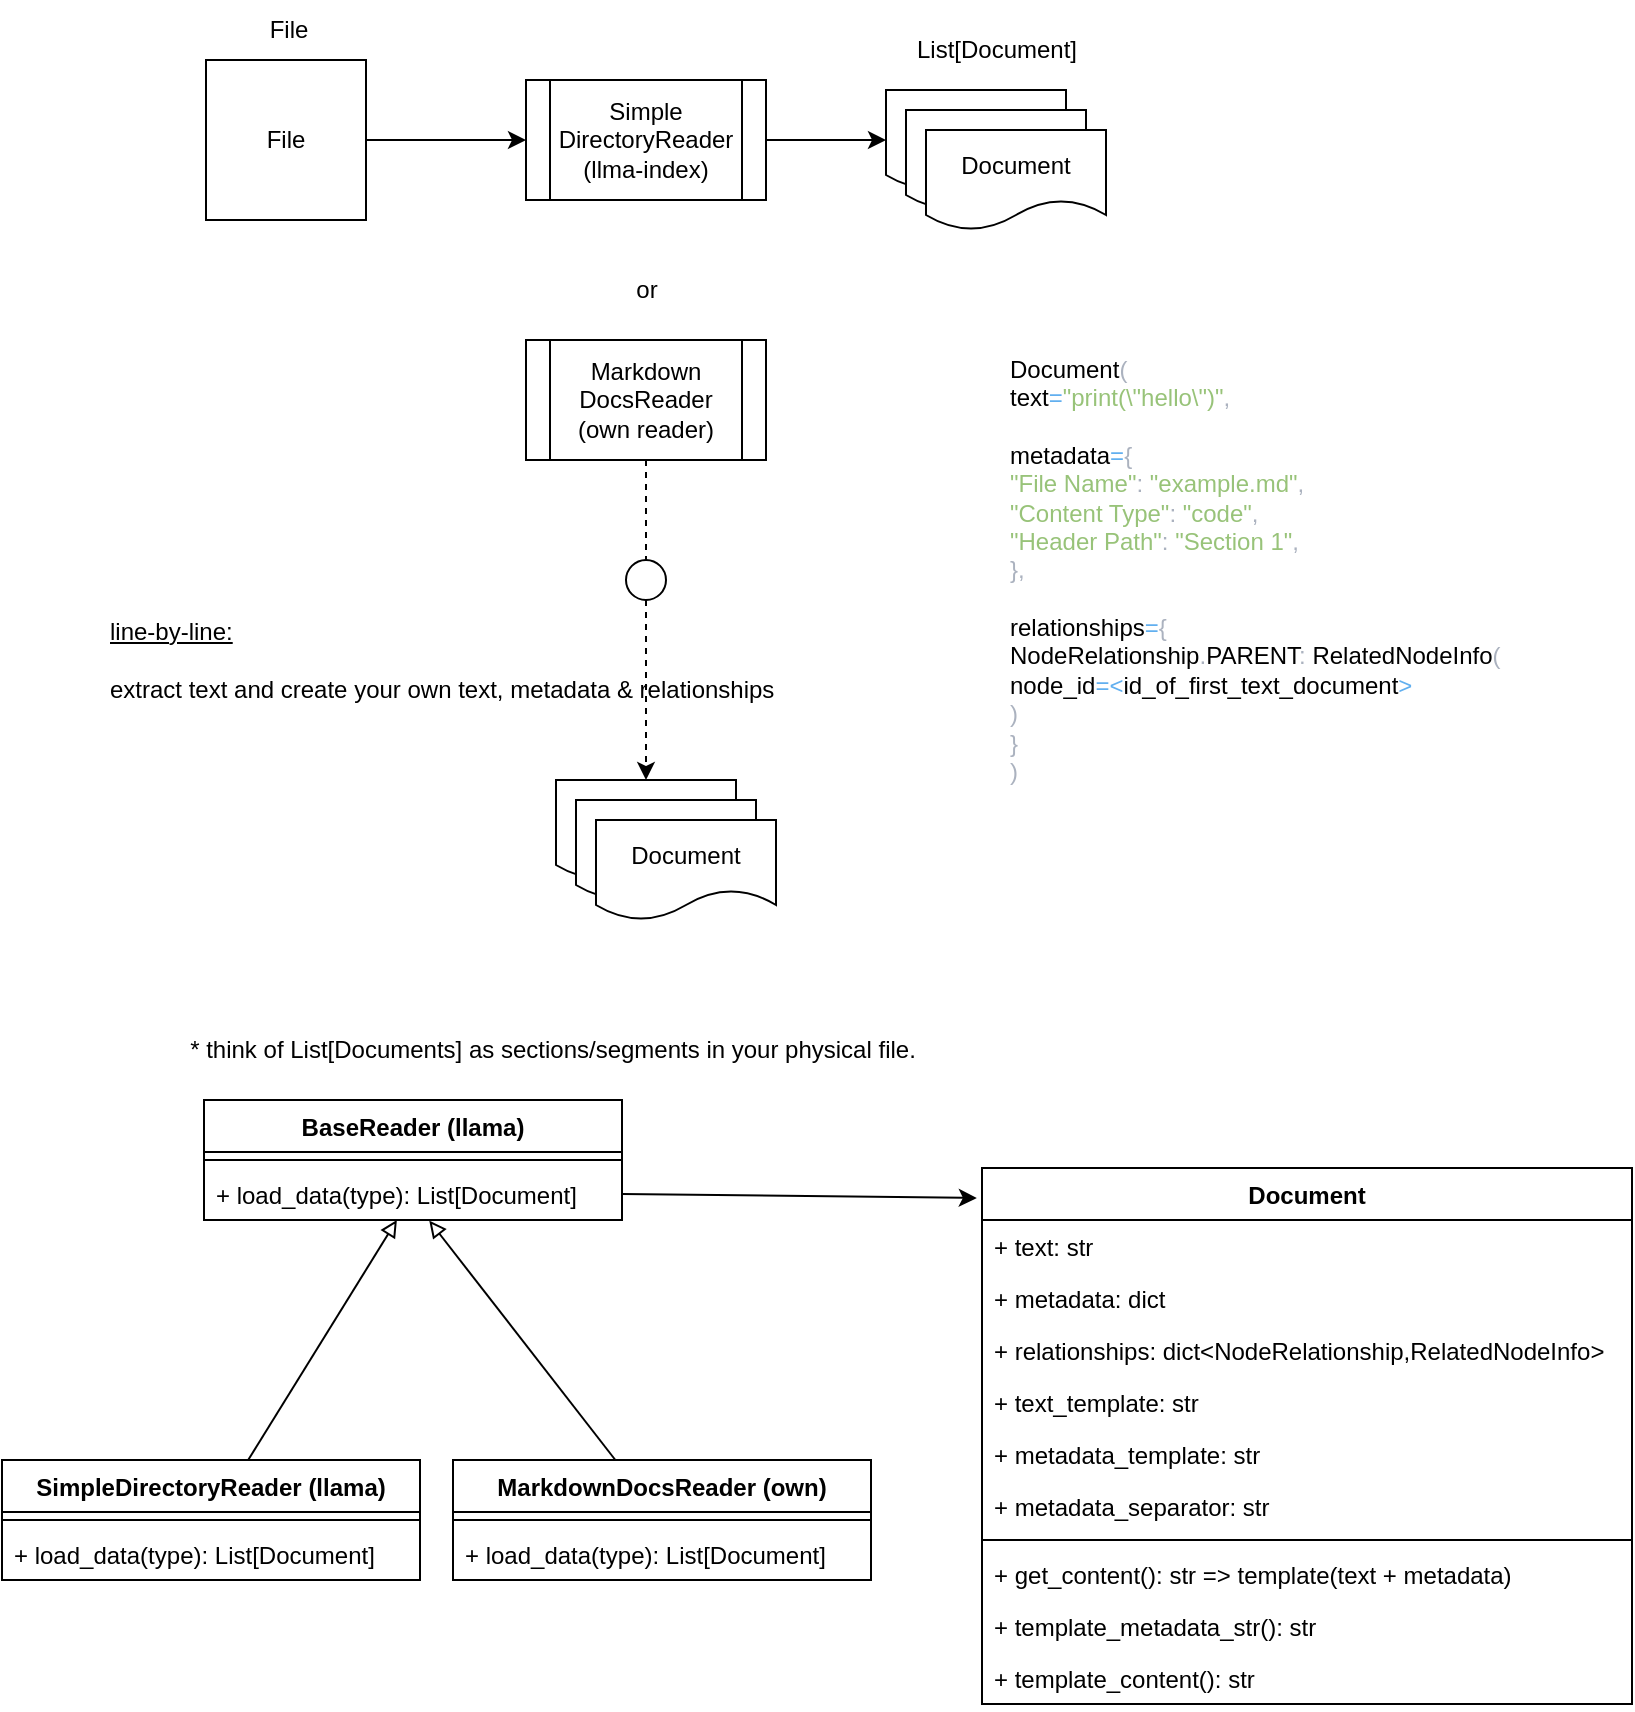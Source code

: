 <mxfile>
    <diagram id="unD7bkULjOMlFm8Qx_BB" name="Page-1">
        <mxGraphModel dx="511" dy="319" grid="1" gridSize="10" guides="1" tooltips="1" connect="1" arrows="1" fold="1" page="1" pageScale="1" pageWidth="850" pageHeight="1100" math="0" shadow="0">
            <root>
                <mxCell id="0"/>
                <mxCell id="1" parent="0"/>
                <mxCell id="8" value="File" style="whiteSpace=wrap;html=1;aspect=fixed;" vertex="1" parent="1">
                    <mxGeometry x="120" y="150" width="80" height="80" as="geometry"/>
                </mxCell>
                <mxCell id="13" style="edgeStyle=none;html=1;entryX=0;entryY=0.5;entryDx=0;entryDy=0;exitX=1;exitY=0.5;exitDx=0;exitDy=0;" edge="1" parent="1" source="8" target="12">
                    <mxGeometry relative="1" as="geometry">
                        <mxPoint x="200" y="190" as="sourcePoint"/>
                    </mxGeometry>
                </mxCell>
                <mxCell id="17" style="edgeStyle=none;html=1;entryX=0;entryY=0.5;entryDx=0;entryDy=0;" edge="1" parent="1" source="12" target="14">
                    <mxGeometry relative="1" as="geometry"/>
                </mxCell>
                <mxCell id="12" value="Simple&lt;br&gt;DirectoryReader&lt;br&gt;(llma-index)" style="shape=process;whiteSpace=wrap;html=1;backgroundOutline=1;" vertex="1" parent="1">
                    <mxGeometry x="280" y="160" width="120" height="60" as="geometry"/>
                </mxCell>
                <mxCell id="14" value="Documents" style="shape=document;whiteSpace=wrap;html=1;boundedLbl=1;" vertex="1" parent="1">
                    <mxGeometry x="460" y="165" width="90" height="50" as="geometry"/>
                </mxCell>
                <mxCell id="15" value="Documents" style="shape=document;whiteSpace=wrap;html=1;boundedLbl=1;" vertex="1" parent="1">
                    <mxGeometry x="470" y="175" width="90" height="50" as="geometry"/>
                </mxCell>
                <mxCell id="16" value="Document" style="shape=document;whiteSpace=wrap;html=1;boundedLbl=1;" vertex="1" parent="1">
                    <mxGeometry x="480" y="185" width="90" height="50" as="geometry"/>
                </mxCell>
                <mxCell id="28" value="File" style="text;html=1;align=center;verticalAlign=middle;resizable=0;points=[];autosize=1;strokeColor=none;fillColor=none;" vertex="1" parent="1">
                    <mxGeometry x="141" y="120" width="40" height="30" as="geometry"/>
                </mxCell>
                <mxCell id="29" value="List[Document]" style="text;html=1;align=center;verticalAlign=middle;resizable=0;points=[];autosize=1;strokeColor=none;fillColor=none;" vertex="1" parent="1">
                    <mxGeometry x="465" y="130" width="100" height="30" as="geometry"/>
                </mxCell>
                <mxCell id="35" style="edgeStyle=none;html=1;dashed=1;startArrow=none;" edge="1" parent="1" source="37" target="34">
                    <mxGeometry relative="1" as="geometry"/>
                </mxCell>
                <mxCell id="30" value="Markdown&lt;br&gt;DocsReader&lt;br&gt;(own reader)" style="shape=process;whiteSpace=wrap;html=1;backgroundOutline=1;" vertex="1" parent="1">
                    <mxGeometry x="280" y="290" width="120" height="60" as="geometry"/>
                </mxCell>
                <mxCell id="31" value="or" style="text;html=1;align=center;verticalAlign=middle;resizable=0;points=[];autosize=1;strokeColor=none;fillColor=none;" vertex="1" parent="1">
                    <mxGeometry x="325" y="250" width="30" height="30" as="geometry"/>
                </mxCell>
                <mxCell id="34" value="Documents" style="shape=document;whiteSpace=wrap;html=1;boundedLbl=1;" vertex="1" parent="1">
                    <mxGeometry x="295" y="510" width="90" height="50" as="geometry"/>
                </mxCell>
                <mxCell id="38" value="" style="edgeStyle=none;html=1;dashed=1;endArrow=none;" edge="1" parent="1" source="30" target="37">
                    <mxGeometry relative="1" as="geometry">
                        <mxPoint x="340" y="350" as="sourcePoint"/>
                        <mxPoint x="340" y="510" as="targetPoint"/>
                    </mxGeometry>
                </mxCell>
                <mxCell id="37" value="" style="ellipse;whiteSpace=wrap;html=1;aspect=fixed;" vertex="1" parent="1">
                    <mxGeometry x="330" y="400" width="20" height="20" as="geometry"/>
                </mxCell>
                <mxCell id="40" value="&lt;span style=&quot;&quot;&gt;&lt;u&gt;line-by-line: &lt;br&gt;&lt;/u&gt;&lt;br&gt;extract text and create&amp;nbsp;your own text, metadata &amp;amp; relationships&lt;/span&gt;" style="text;html=1;align=left;verticalAlign=middle;resizable=0;points=[];autosize=1;strokeColor=none;fillColor=none;" vertex="1" parent="1">
                    <mxGeometry x="70" y="420" width="360" height="60" as="geometry"/>
                </mxCell>
                <mxCell id="46" value="Documents" style="shape=document;whiteSpace=wrap;html=1;boundedLbl=1;" vertex="1" parent="1">
                    <mxGeometry x="305" y="520" width="90" height="50" as="geometry"/>
                </mxCell>
                <mxCell id="47" value="Document" style="shape=document;whiteSpace=wrap;html=1;boundedLbl=1;" vertex="1" parent="1">
                    <mxGeometry x="315" y="530" width="90" height="50" as="geometry"/>
                </mxCell>
                <mxCell id="49" value="Document&lt;span style=&quot;color: rgb(171, 178, 191);&quot; class=&quot;token&quot;&gt;(&lt;/span&gt;&lt;br&gt;    text&lt;span style=&quot;color: rgb(97, 175, 239);&quot; class=&quot;token&quot;&gt;=&lt;/span&gt;&lt;span style=&quot;color: rgb(152, 195, 121);&quot; class=&quot;token&quot;&gt;&quot;print(\&quot;hello\&quot;)&quot;&lt;/span&gt;&lt;span style=&quot;color: rgb(171, 178, 191);&quot; class=&quot;token&quot;&gt;,&lt;br&gt;&lt;/span&gt;&lt;br&gt;    metadata&lt;span style=&quot;color: rgb(97, 175, 239);&quot; class=&quot;token&quot;&gt;=&lt;/span&gt;&lt;span style=&quot;color: rgb(171, 178, 191);&quot; class=&quot;token&quot;&gt;{&lt;/span&gt;&lt;br&gt;        &lt;span style=&quot;color: rgb(152, 195, 121);&quot; class=&quot;token&quot;&gt;&quot;File Name&quot;&lt;/span&gt;&lt;span style=&quot;color: rgb(171, 178, 191);&quot; class=&quot;token&quot;&gt;:&lt;/span&gt; &lt;span style=&quot;color: rgb(152, 195, 121);&quot; class=&quot;token&quot;&gt;&quot;example.md&quot;&lt;/span&gt;&lt;span style=&quot;color: rgb(171, 178, 191);&quot; class=&quot;token&quot;&gt;,&lt;/span&gt;&lt;br&gt;        &lt;span style=&quot;color: rgb(152, 195, 121);&quot; class=&quot;token&quot;&gt;&quot;Content Type&quot;&lt;/span&gt;&lt;span style=&quot;color: rgb(171, 178, 191);&quot; class=&quot;token&quot;&gt;:&lt;/span&gt; &lt;span style=&quot;color: rgb(152, 195, 121);&quot; class=&quot;token&quot;&gt;&quot;code&quot;&lt;/span&gt;&lt;span style=&quot;color: rgb(171, 178, 191);&quot; class=&quot;token&quot;&gt;,&lt;/span&gt;&lt;br&gt;        &lt;span style=&quot;color: rgb(152, 195, 121);&quot; class=&quot;token&quot;&gt;&quot;Header Path&quot;&lt;/span&gt;&lt;span style=&quot;color: rgb(171, 178, 191);&quot; class=&quot;token&quot;&gt;:&lt;/span&gt; &lt;span style=&quot;color: rgb(152, 195, 121);&quot; class=&quot;token&quot;&gt;&quot;Section 1&quot;&lt;/span&gt;&lt;span style=&quot;color: rgb(171, 178, 191);&quot; class=&quot;token&quot;&gt;,&lt;/span&gt;&lt;br&gt;    &lt;span style=&quot;color: rgb(171, 178, 191);&quot; class=&quot;token&quot;&gt;}&lt;/span&gt;&lt;span style=&quot;color: rgb(171, 178, 191);&quot; class=&quot;token&quot;&gt;,&lt;br&gt;&lt;/span&gt;&lt;br&gt;    relationships&lt;span style=&quot;color: rgb(97, 175, 239);&quot; class=&quot;token&quot;&gt;=&lt;/span&gt;&lt;span style=&quot;color: rgb(171, 178, 191);&quot; class=&quot;token&quot;&gt;{&lt;/span&gt;&lt;br&gt;        NodeRelationship&lt;span style=&quot;color: rgb(171, 178, 191);&quot; class=&quot;token&quot;&gt;.&lt;/span&gt;PARENT&lt;span style=&quot;color: rgb(171, 178, 191);&quot; class=&quot;token&quot;&gt;:&lt;/span&gt; RelatedNodeInfo&lt;span style=&quot;color: rgb(171, 178, 191);&quot; class=&quot;token&quot;&gt;(&lt;/span&gt;&lt;br&gt;            node_id&lt;span style=&quot;color: rgb(97, 175, 239);&quot; class=&quot;token&quot;&gt;=&lt;/span&gt;&lt;span style=&quot;color: rgb(97, 175, 239);&quot; class=&quot;token&quot;&gt;&amp;lt;&lt;/span&gt;id_of_first_text_document&lt;span style=&quot;color: rgb(97, 175, 239);&quot; class=&quot;token&quot;&gt;&amp;gt;&lt;/span&gt;&lt;br&gt;        &lt;span style=&quot;color: rgb(171, 178, 191);&quot; class=&quot;token&quot;&gt;)&lt;/span&gt;&lt;br&gt;    &lt;span style=&quot;color: rgb(171, 178, 191);&quot; class=&quot;token&quot;&gt;}&lt;/span&gt;&lt;br&gt;&lt;span style=&quot;color: rgb(171, 178, 191);&quot; class=&quot;token&quot;&gt;)&lt;/span&gt;" style="text;html=1;align=left;verticalAlign=middle;resizable=0;points=[];autosize=1;strokeColor=none;fillColor=none;" vertex="1" parent="1">
                    <mxGeometry x="520" y="290" width="270" height="230" as="geometry"/>
                </mxCell>
                <mxCell id="69" value="* think of List[Documents] as sections/segments in your physical file." style="text;html=1;align=center;verticalAlign=middle;resizable=0;points=[];autosize=1;strokeColor=none;fillColor=none;" vertex="1" parent="1">
                    <mxGeometry x="98" y="630" width="390" height="30" as="geometry"/>
                </mxCell>
                <mxCell id="71" value="Document" style="swimlane;fontStyle=1;align=center;verticalAlign=top;childLayout=stackLayout;horizontal=1;startSize=26;horizontalStack=0;resizeParent=1;resizeParentMax=0;resizeLast=0;collapsible=1;marginBottom=0;" vertex="1" parent="1">
                    <mxGeometry x="508" y="704" width="325" height="268" as="geometry"/>
                </mxCell>
                <mxCell id="72" value="+ text: str" style="text;strokeColor=none;fillColor=none;align=left;verticalAlign=top;spacingLeft=4;spacingRight=4;overflow=hidden;rotatable=0;points=[[0,0.5],[1,0.5]];portConstraint=eastwest;" vertex="1" parent="71">
                    <mxGeometry y="26" width="325" height="26" as="geometry"/>
                </mxCell>
                <mxCell id="85" value="+ metadata: dict" style="text;strokeColor=none;fillColor=none;align=left;verticalAlign=top;spacingLeft=4;spacingRight=4;overflow=hidden;rotatable=0;points=[[0,0.5],[1,0.5]];portConstraint=eastwest;" vertex="1" parent="71">
                    <mxGeometry y="52" width="325" height="26" as="geometry"/>
                </mxCell>
                <mxCell id="84" value="+ relationships: dict&lt;NodeRelationship,RelatedNodeInfo&gt;" style="text;strokeColor=none;fillColor=none;align=left;verticalAlign=top;spacingLeft=4;spacingRight=4;overflow=hidden;rotatable=0;points=[[0,0.5],[1,0.5]];portConstraint=eastwest;" vertex="1" parent="71">
                    <mxGeometry y="78" width="325" height="26" as="geometry"/>
                </mxCell>
                <mxCell id="95" value="+ text_template: str" style="text;strokeColor=none;fillColor=none;align=left;verticalAlign=top;spacingLeft=4;spacingRight=4;overflow=hidden;rotatable=0;points=[[0,0.5],[1,0.5]];portConstraint=eastwest;" vertex="1" parent="71">
                    <mxGeometry y="104" width="325" height="26" as="geometry"/>
                </mxCell>
                <mxCell id="96" value="+ metadata_template: str" style="text;strokeColor=none;fillColor=none;align=left;verticalAlign=top;spacingLeft=4;spacingRight=4;overflow=hidden;rotatable=0;points=[[0,0.5],[1,0.5]];portConstraint=eastwest;" vertex="1" parent="71">
                    <mxGeometry y="130" width="325" height="26" as="geometry"/>
                </mxCell>
                <mxCell id="97" value="+ metadata_separator: str" style="text;strokeColor=none;fillColor=none;align=left;verticalAlign=top;spacingLeft=4;spacingRight=4;overflow=hidden;rotatable=0;points=[[0,0.5],[1,0.5]];portConstraint=eastwest;" vertex="1" parent="71">
                    <mxGeometry y="156" width="325" height="26" as="geometry"/>
                </mxCell>
                <mxCell id="73" value="" style="line;strokeWidth=1;fillColor=none;align=left;verticalAlign=middle;spacingTop=-1;spacingLeft=3;spacingRight=3;rotatable=0;labelPosition=right;points=[];portConstraint=eastwest;strokeColor=inherit;" vertex="1" parent="71">
                    <mxGeometry y="182" width="325" height="8" as="geometry"/>
                </mxCell>
                <mxCell id="74" value="+ get_content(): str =&gt; template(text + metadata) &#10; " style="text;strokeColor=none;fillColor=none;align=left;verticalAlign=top;spacingLeft=4;spacingRight=4;overflow=hidden;rotatable=0;points=[[0,0.5],[1,0.5]];portConstraint=eastwest;" vertex="1" parent="71">
                    <mxGeometry y="190" width="325" height="26" as="geometry"/>
                </mxCell>
                <mxCell id="86" value="+ template_metadata_str(): str" style="text;strokeColor=none;fillColor=none;align=left;verticalAlign=top;spacingLeft=4;spacingRight=4;overflow=hidden;rotatable=0;points=[[0,0.5],[1,0.5]];portConstraint=eastwest;" vertex="1" parent="71">
                    <mxGeometry y="216" width="325" height="26" as="geometry"/>
                </mxCell>
                <mxCell id="112" value="+ template_content(): str" style="text;strokeColor=none;fillColor=none;align=left;verticalAlign=top;spacingLeft=4;spacingRight=4;overflow=hidden;rotatable=0;points=[[0,0.5],[1,0.5]];portConstraint=eastwest;" vertex="1" parent="71">
                    <mxGeometry y="242" width="325" height="26" as="geometry"/>
                </mxCell>
                <mxCell id="98" value="BaseReader (llama)" style="swimlane;fontStyle=1;align=center;verticalAlign=top;childLayout=stackLayout;horizontal=1;startSize=26;horizontalStack=0;resizeParent=1;resizeParentMax=0;resizeLast=0;collapsible=1;marginBottom=0;" vertex="1" parent="1">
                    <mxGeometry x="119" y="670" width="209" height="60" as="geometry"/>
                </mxCell>
                <mxCell id="100" value="" style="line;strokeWidth=1;fillColor=none;align=left;verticalAlign=middle;spacingTop=-1;spacingLeft=3;spacingRight=3;rotatable=0;labelPosition=right;points=[];portConstraint=eastwest;strokeColor=inherit;" vertex="1" parent="98">
                    <mxGeometry y="26" width="209" height="8" as="geometry"/>
                </mxCell>
                <mxCell id="101" value="+ load_data(type): List[Document]" style="text;strokeColor=none;fillColor=none;align=left;verticalAlign=top;spacingLeft=4;spacingRight=4;overflow=hidden;rotatable=0;points=[[0,0.5],[1,0.5]];portConstraint=eastwest;" vertex="1" parent="98">
                    <mxGeometry y="34" width="209" height="26" as="geometry"/>
                </mxCell>
                <mxCell id="105" style="edgeStyle=none;html=1;endArrow=block;endFill=0;" edge="1" parent="1" source="102" target="101">
                    <mxGeometry relative="1" as="geometry"/>
                </mxCell>
                <mxCell id="102" value="SimpleDirectoryReader (llama)" style="swimlane;fontStyle=1;align=center;verticalAlign=top;childLayout=stackLayout;horizontal=1;startSize=26;horizontalStack=0;resizeParent=1;resizeParentMax=0;resizeLast=0;collapsible=1;marginBottom=0;" vertex="1" parent="1">
                    <mxGeometry x="18" y="850" width="209" height="60" as="geometry"/>
                </mxCell>
                <mxCell id="103" value="" style="line;strokeWidth=1;fillColor=none;align=left;verticalAlign=middle;spacingTop=-1;spacingLeft=3;spacingRight=3;rotatable=0;labelPosition=right;points=[];portConstraint=eastwest;strokeColor=inherit;" vertex="1" parent="102">
                    <mxGeometry y="26" width="209" height="8" as="geometry"/>
                </mxCell>
                <mxCell id="104" value="+ load_data(type): List[Document]" style="text;strokeColor=none;fillColor=none;align=left;verticalAlign=top;spacingLeft=4;spacingRight=4;overflow=hidden;rotatable=0;points=[[0,0.5],[1,0.5]];portConstraint=eastwest;" vertex="1" parent="102">
                    <mxGeometry y="34" width="209" height="26" as="geometry"/>
                </mxCell>
                <mxCell id="109" style="edgeStyle=none;html=1;entryX=0.539;entryY=1.013;entryDx=0;entryDy=0;entryPerimeter=0;endArrow=block;endFill=0;" edge="1" parent="1" source="106" target="101">
                    <mxGeometry relative="1" as="geometry"/>
                </mxCell>
                <mxCell id="106" value="MarkdownDocsReader (own)" style="swimlane;fontStyle=1;align=center;verticalAlign=top;childLayout=stackLayout;horizontal=1;startSize=26;horizontalStack=0;resizeParent=1;resizeParentMax=0;resizeLast=0;collapsible=1;marginBottom=0;" vertex="1" parent="1">
                    <mxGeometry x="243.5" y="850" width="209" height="60" as="geometry"/>
                </mxCell>
                <mxCell id="107" value="" style="line;strokeWidth=1;fillColor=none;align=left;verticalAlign=middle;spacingTop=-1;spacingLeft=3;spacingRight=3;rotatable=0;labelPosition=right;points=[];portConstraint=eastwest;strokeColor=inherit;" vertex="1" parent="106">
                    <mxGeometry y="26" width="209" height="8" as="geometry"/>
                </mxCell>
                <mxCell id="108" value="+ load_data(type): List[Document]" style="text;strokeColor=none;fillColor=none;align=left;verticalAlign=top;spacingLeft=4;spacingRight=4;overflow=hidden;rotatable=0;points=[[0,0.5],[1,0.5]];portConstraint=eastwest;" vertex="1" parent="106">
                    <mxGeometry y="34" width="209" height="26" as="geometry"/>
                </mxCell>
                <mxCell id="110" style="edgeStyle=none;html=1;entryX=-0.008;entryY=0.056;entryDx=0;entryDy=0;entryPerimeter=0;endArrow=classic;endFill=1;exitX=1;exitY=0.5;exitDx=0;exitDy=0;" edge="1" parent="1" source="101" target="71">
                    <mxGeometry relative="1" as="geometry"/>
                </mxCell>
            </root>
        </mxGraphModel>
    </diagram>
</mxfile>